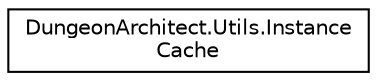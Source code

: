 digraph "Graphical Class Hierarchy"
{
  edge [fontname="Helvetica",fontsize="10",labelfontname="Helvetica",labelfontsize="10"];
  node [fontname="Helvetica",fontsize="10",shape=record];
  rankdir="LR";
  Node1 [label="DungeonArchitect.Utils.Instance\lCache",height=0.2,width=0.4,color="black", fillcolor="white", style="filled",URL="$class_dungeon_architect_1_1_utils_1_1_instance_cache.html",tooltip="Caches instances by their name so they can be reused when needed again instead of recreating it ..."];
}

